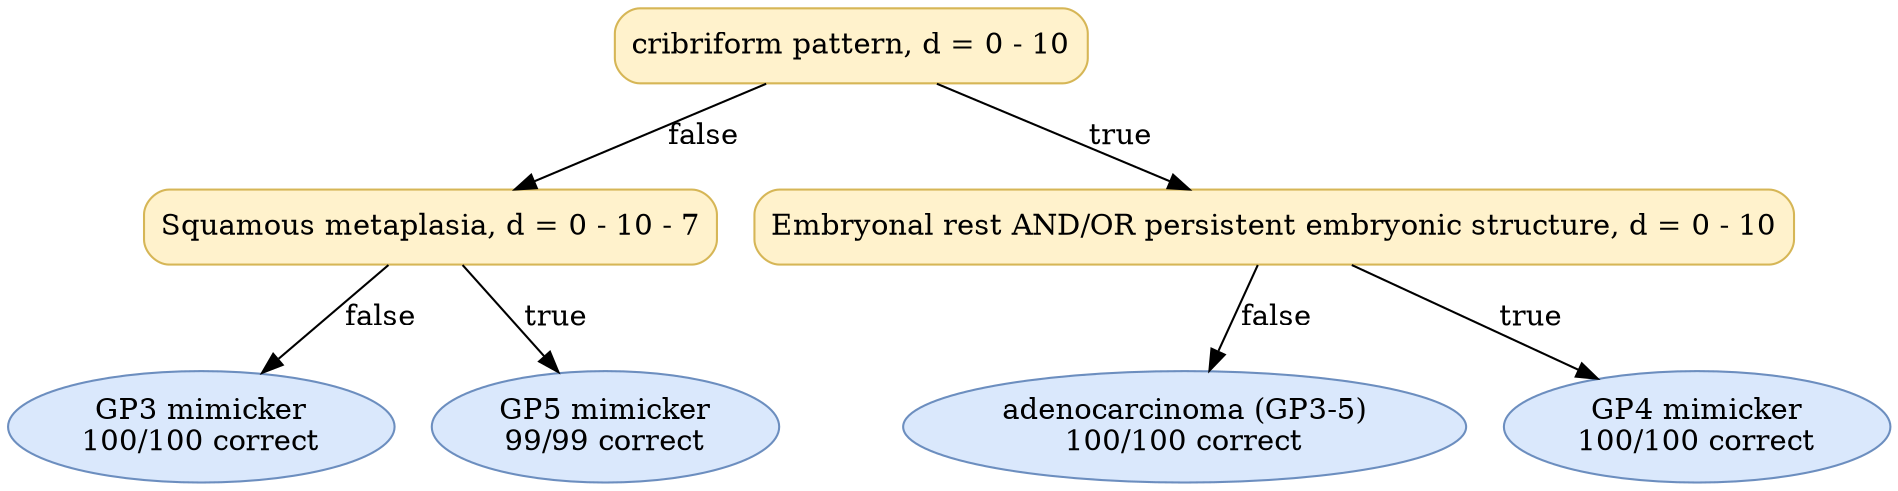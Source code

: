 digraph "DT" {
fontname="Times-Roman";
label="";
node [fontname="Times-Roman"];
Node1 [color="#D6B656", fillcolor="#FFF2CC", label="cribriform pattern, d = 0 - 10", shape="box", style="rounded,filled"];
Node2 [color="#D6B656", fillcolor="#FFF2CC", label="Squamous metaplasia, d = 0 - 10 - 7", shape="box", style="rounded,filled"];
Node3 [color="#6C8EBF", fillcolor="#DAE8FC", label=<GP3 mimicker<br/>100/100 correct>, shape="ellipse", style="rounded,filled"];
Node4 [color="#6C8EBF", fillcolor="#DAE8FC", label=<GP5 mimicker<br/>99/99 correct>, shape="ellipse", style="rounded,filled"];
Node5 [color="#D6B656", fillcolor="#FFF2CC", label="Embryonal rest AND/OR persistent embryonic structure, d = 0 - 10", shape="box", style="rounded,filled"];
Node6 [color="#6C8EBF", fillcolor="#DAE8FC", label=<adenocarcinoma (GP3-5)<br/>100/100 correct>, shape="ellipse", style="rounded,filled"];
Node7 [color="#6C8EBF", fillcolor="#DAE8FC", label=<GP4 mimicker<br/>100/100 correct>, shape="ellipse", style="rounded,filled"];
Node1 -> Node2  [key=0, label="false"];
Node1 -> Node5  [key=0, label="true"];
Node2 -> Node3  [key=0, label="false"];
Node2 -> Node4  [key=0, label="true"];
Node5 -> Node6  [key=0, label="false"];
Node5 -> Node7  [key=0, label="true"];
}
